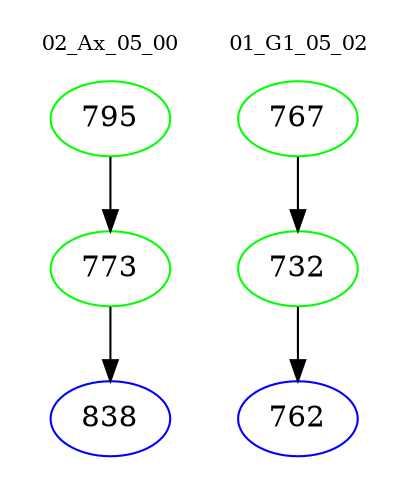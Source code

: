 digraph{
subgraph cluster_0 {
color = white
label = "02_Ax_05_00";
fontsize=10;
T0_795 [label="795", color="green"]
T0_795 -> T0_773 [color="black"]
T0_773 [label="773", color="green"]
T0_773 -> T0_838 [color="black"]
T0_838 [label="838", color="blue"]
}
subgraph cluster_1 {
color = white
label = "01_G1_05_02";
fontsize=10;
T1_767 [label="767", color="green"]
T1_767 -> T1_732 [color="black"]
T1_732 [label="732", color="green"]
T1_732 -> T1_762 [color="black"]
T1_762 [label="762", color="blue"]
}
}
